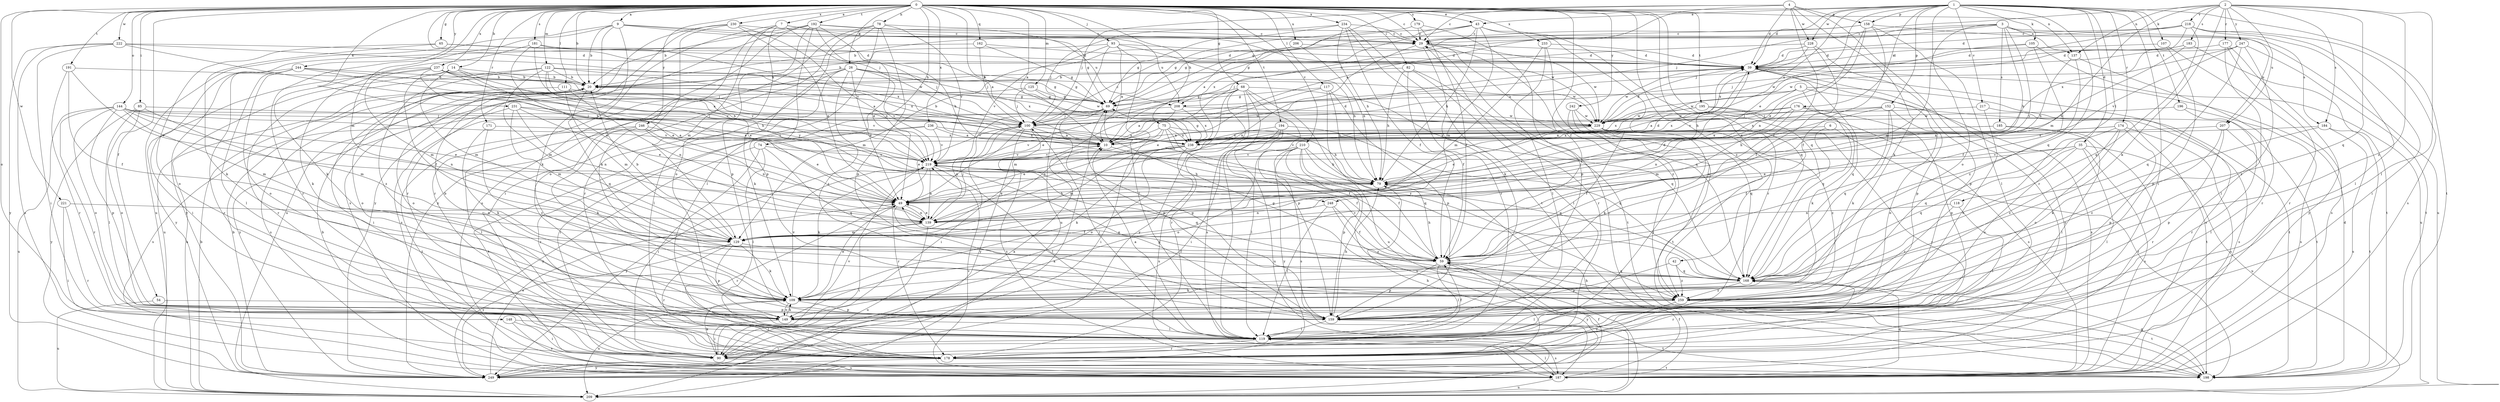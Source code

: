 strict digraph  {
0;
1;
2;
3;
4;
5;
6;
7;
9;
10;
14;
20;
26;
29;
35;
39;
42;
43;
49;
54;
59;
65;
68;
69;
74;
75;
78;
79;
82;
85;
90;
93;
100;
105;
107;
109;
111;
117;
118;
119;
122;
125;
129;
137;
139;
144;
148;
149;
152;
158;
159;
162;
168;
171;
174;
176;
177;
178;
179;
181;
183;
184;
185;
187;
191;
192;
194;
195;
196;
198;
206;
207;
208;
209;
210;
217;
218;
219;
221;
222;
228;
229;
230;
231;
233;
234;
236;
237;
238;
242;
244;
246;
247;
248;
249;
259;
0 -> 7  [label=a];
0 -> 9  [label=a];
0 -> 10  [label=a];
0 -> 14  [label=b];
0 -> 20  [label=b];
0 -> 26  [label=c];
0 -> 29  [label=c];
0 -> 42  [label=e];
0 -> 43  [label=e];
0 -> 54  [label=f];
0 -> 59  [label=f];
0 -> 65  [label=g];
0 -> 68  [label=g];
0 -> 74  [label=h];
0 -> 75  [label=h];
0 -> 78  [label=h];
0 -> 82  [label=i];
0 -> 85  [label=i];
0 -> 93  [label=j];
0 -> 100  [label=j];
0 -> 111  [label=l];
0 -> 117  [label=l];
0 -> 122  [label=m];
0 -> 125  [label=m];
0 -> 129  [label=m];
0 -> 137  [label=n];
0 -> 144  [label=o];
0 -> 148  [label=o];
0 -> 162  [label=q];
0 -> 168  [label=q];
0 -> 171  [label=r];
0 -> 179  [label=s];
0 -> 181  [label=s];
0 -> 191  [label=t];
0 -> 192  [label=t];
0 -> 194  [label=t];
0 -> 195  [label=t];
0 -> 206  [label=u];
0 -> 210  [label=v];
0 -> 221  [label=w];
0 -> 222  [label=w];
0 -> 230  [label=x];
0 -> 231  [label=x];
0 -> 233  [label=x];
0 -> 234  [label=x];
0 -> 236  [label=x];
0 -> 237  [label=x];
0 -> 238  [label=x];
0 -> 242  [label=y];
0 -> 244  [label=y];
0 -> 246  [label=y];
0 -> 259  [label=z];
1 -> 29  [label=c];
1 -> 35  [label=d];
1 -> 39  [label=d];
1 -> 43  [label=e];
1 -> 49  [label=e];
1 -> 90  [label=i];
1 -> 105  [label=k];
1 -> 107  [label=k];
1 -> 118  [label=l];
1 -> 149  [label=o];
1 -> 152  [label=p];
1 -> 158  [label=p];
1 -> 168  [label=q];
1 -> 174  [label=r];
1 -> 176  [label=r];
1 -> 196  [label=t];
1 -> 198  [label=t];
1 -> 217  [label=v];
1 -> 228  [label=w];
1 -> 238  [label=x];
2 -> 100  [label=j];
2 -> 109  [label=k];
2 -> 119  [label=l];
2 -> 129  [label=m];
2 -> 137  [label=n];
2 -> 168  [label=q];
2 -> 177  [label=r];
2 -> 183  [label=s];
2 -> 184  [label=s];
2 -> 207  [label=u];
2 -> 218  [label=v];
2 -> 247  [label=y];
2 -> 259  [label=z];
3 -> 29  [label=c];
3 -> 69  [label=g];
3 -> 79  [label=h];
3 -> 129  [label=m];
3 -> 137  [label=n];
3 -> 184  [label=s];
3 -> 185  [label=s];
3 -> 207  [label=u];
3 -> 208  [label=u];
3 -> 248  [label=y];
4 -> 10  [label=a];
4 -> 39  [label=d];
4 -> 59  [label=f];
4 -> 69  [label=g];
4 -> 100  [label=j];
4 -> 109  [label=k];
4 -> 158  [label=p];
4 -> 178  [label=r];
4 -> 228  [label=w];
5 -> 168  [label=q];
5 -> 187  [label=s];
5 -> 198  [label=t];
5 -> 208  [label=u];
5 -> 219  [label=v];
5 -> 229  [label=w];
6 -> 59  [label=f];
6 -> 198  [label=t];
6 -> 238  [label=x];
7 -> 29  [label=c];
7 -> 79  [label=h];
7 -> 129  [label=m];
7 -> 149  [label=o];
7 -> 159  [label=p];
7 -> 178  [label=r];
7 -> 208  [label=u];
9 -> 20  [label=b];
9 -> 29  [label=c];
9 -> 109  [label=k];
9 -> 178  [label=r];
9 -> 187  [label=s];
9 -> 208  [label=u];
9 -> 209  [label=u];
9 -> 229  [label=w];
10 -> 39  [label=d];
10 -> 59  [label=f];
10 -> 219  [label=v];
14 -> 20  [label=b];
14 -> 49  [label=e];
14 -> 59  [label=f];
14 -> 129  [label=m];
14 -> 209  [label=u];
14 -> 248  [label=y];
20 -> 69  [label=g];
20 -> 90  [label=i];
20 -> 149  [label=o];
20 -> 168  [label=q];
20 -> 187  [label=s];
20 -> 209  [label=u];
26 -> 20  [label=b];
26 -> 49  [label=e];
26 -> 69  [label=g];
26 -> 109  [label=k];
26 -> 119  [label=l];
26 -> 187  [label=s];
26 -> 219  [label=v];
26 -> 229  [label=w];
26 -> 238  [label=x];
26 -> 259  [label=z];
29 -> 39  [label=d];
29 -> 109  [label=k];
29 -> 139  [label=n];
29 -> 168  [label=q];
29 -> 178  [label=r];
29 -> 229  [label=w];
29 -> 259  [label=z];
35 -> 49  [label=e];
35 -> 119  [label=l];
35 -> 149  [label=o];
35 -> 168  [label=q];
35 -> 187  [label=s];
35 -> 209  [label=u];
35 -> 219  [label=v];
39 -> 20  [label=b];
39 -> 79  [label=h];
39 -> 159  [label=p];
39 -> 168  [label=q];
39 -> 187  [label=s];
39 -> 229  [label=w];
39 -> 249  [label=y];
42 -> 159  [label=p];
42 -> 168  [label=q];
42 -> 259  [label=z];
43 -> 10  [label=a];
43 -> 29  [label=c];
43 -> 69  [label=g];
43 -> 79  [label=h];
43 -> 129  [label=m];
43 -> 168  [label=q];
43 -> 178  [label=r];
43 -> 238  [label=x];
49 -> 59  [label=f];
49 -> 79  [label=h];
49 -> 139  [label=n];
49 -> 178  [label=r];
54 -> 159  [label=p];
54 -> 209  [label=u];
59 -> 49  [label=e];
59 -> 79  [label=h];
59 -> 119  [label=l];
59 -> 159  [label=p];
59 -> 168  [label=q];
59 -> 219  [label=v];
59 -> 249  [label=y];
65 -> 39  [label=d];
65 -> 100  [label=j];
65 -> 109  [label=k];
65 -> 149  [label=o];
68 -> 49  [label=e];
68 -> 69  [label=g];
68 -> 119  [label=l];
68 -> 129  [label=m];
68 -> 159  [label=p];
68 -> 168  [label=q];
68 -> 178  [label=r];
68 -> 187  [label=s];
68 -> 249  [label=y];
68 -> 259  [label=z];
69 -> 100  [label=j];
69 -> 159  [label=p];
69 -> 219  [label=v];
74 -> 90  [label=i];
74 -> 119  [label=l];
74 -> 168  [label=q];
74 -> 219  [label=v];
74 -> 249  [label=y];
75 -> 59  [label=f];
75 -> 79  [label=h];
75 -> 90  [label=i];
75 -> 139  [label=n];
75 -> 168  [label=q];
75 -> 219  [label=v];
75 -> 238  [label=x];
78 -> 29  [label=c];
78 -> 90  [label=i];
78 -> 119  [label=l];
78 -> 159  [label=p];
78 -> 178  [label=r];
78 -> 219  [label=v];
78 -> 249  [label=y];
79 -> 39  [label=d];
79 -> 49  [label=e];
82 -> 20  [label=b];
82 -> 59  [label=f];
82 -> 79  [label=h];
82 -> 119  [label=l];
82 -> 198  [label=t];
85 -> 100  [label=j];
85 -> 119  [label=l];
85 -> 129  [label=m];
85 -> 149  [label=o];
85 -> 249  [label=y];
90 -> 10  [label=a];
90 -> 109  [label=k];
90 -> 187  [label=s];
90 -> 219  [label=v];
93 -> 10  [label=a];
93 -> 20  [label=b];
93 -> 39  [label=d];
93 -> 79  [label=h];
93 -> 119  [label=l];
93 -> 209  [label=u];
93 -> 219  [label=v];
100 -> 10  [label=a];
100 -> 20  [label=b];
100 -> 29  [label=c];
100 -> 49  [label=e];
100 -> 90  [label=i];
100 -> 139  [label=n];
100 -> 187  [label=s];
100 -> 238  [label=x];
100 -> 249  [label=y];
105 -> 39  [label=d];
105 -> 59  [label=f];
105 -> 209  [label=u];
105 -> 229  [label=w];
107 -> 39  [label=d];
107 -> 159  [label=p];
107 -> 187  [label=s];
109 -> 20  [label=b];
109 -> 49  [label=e];
109 -> 149  [label=o];
109 -> 159  [label=p];
109 -> 209  [label=u];
109 -> 219  [label=v];
111 -> 69  [label=g];
111 -> 129  [label=m];
111 -> 139  [label=n];
111 -> 149  [label=o];
111 -> 219  [label=v];
111 -> 238  [label=x];
117 -> 49  [label=e];
117 -> 69  [label=g];
117 -> 79  [label=h];
117 -> 159  [label=p];
117 -> 209  [label=u];
118 -> 119  [label=l];
118 -> 139  [label=n];
118 -> 259  [label=z];
119 -> 10  [label=a];
119 -> 59  [label=f];
119 -> 90  [label=i];
119 -> 100  [label=j];
119 -> 178  [label=r];
119 -> 187  [label=s];
122 -> 10  [label=a];
122 -> 20  [label=b];
122 -> 49  [label=e];
122 -> 129  [label=m];
122 -> 178  [label=r];
122 -> 219  [label=v];
122 -> 238  [label=x];
122 -> 259  [label=z];
125 -> 69  [label=g];
125 -> 100  [label=j];
125 -> 229  [label=w];
125 -> 249  [label=y];
129 -> 20  [label=b];
129 -> 59  [label=f];
129 -> 109  [label=k];
129 -> 159  [label=p];
129 -> 178  [label=r];
129 -> 249  [label=y];
137 -> 79  [label=h];
137 -> 178  [label=r];
137 -> 259  [label=z];
139 -> 39  [label=d];
139 -> 49  [label=e];
139 -> 90  [label=i];
139 -> 100  [label=j];
139 -> 129  [label=m];
139 -> 209  [label=u];
144 -> 49  [label=e];
144 -> 100  [label=j];
144 -> 129  [label=m];
144 -> 139  [label=n];
144 -> 149  [label=o];
144 -> 159  [label=p];
144 -> 178  [label=r];
144 -> 209  [label=u];
144 -> 219  [label=v];
144 -> 229  [label=w];
148 -> 90  [label=i];
148 -> 119  [label=l];
148 -> 187  [label=s];
149 -> 90  [label=i];
149 -> 109  [label=k];
149 -> 119  [label=l];
152 -> 79  [label=h];
152 -> 100  [label=j];
152 -> 109  [label=k];
152 -> 149  [label=o];
152 -> 168  [label=q];
152 -> 198  [label=t];
152 -> 238  [label=x];
158 -> 20  [label=b];
158 -> 29  [label=c];
158 -> 49  [label=e];
158 -> 59  [label=f];
158 -> 119  [label=l];
158 -> 139  [label=n];
158 -> 209  [label=u];
159 -> 69  [label=g];
159 -> 79  [label=h];
159 -> 119  [label=l];
159 -> 198  [label=t];
162 -> 39  [label=d];
162 -> 69  [label=g];
162 -> 100  [label=j];
162 -> 249  [label=y];
168 -> 109  [label=k];
168 -> 178  [label=r];
168 -> 259  [label=z];
171 -> 109  [label=k];
171 -> 238  [label=x];
171 -> 259  [label=z];
174 -> 10  [label=a];
174 -> 149  [label=o];
174 -> 159  [label=p];
174 -> 168  [label=q];
174 -> 187  [label=s];
174 -> 219  [label=v];
174 -> 259  [label=z];
176 -> 10  [label=a];
176 -> 109  [label=k];
176 -> 129  [label=m];
176 -> 139  [label=n];
176 -> 159  [label=p];
176 -> 229  [label=w];
176 -> 238  [label=x];
177 -> 39  [label=d];
177 -> 119  [label=l];
177 -> 178  [label=r];
177 -> 249  [label=y];
178 -> 198  [label=t];
178 -> 249  [label=y];
179 -> 29  [label=c];
179 -> 59  [label=f];
179 -> 69  [label=g];
179 -> 159  [label=p];
181 -> 39  [label=d];
181 -> 79  [label=h];
181 -> 109  [label=k];
181 -> 139  [label=n];
181 -> 238  [label=x];
183 -> 39  [label=d];
183 -> 79  [label=h];
183 -> 100  [label=j];
183 -> 198  [label=t];
184 -> 10  [label=a];
184 -> 109  [label=k];
184 -> 187  [label=s];
184 -> 198  [label=t];
185 -> 10  [label=a];
185 -> 119  [label=l];
185 -> 178  [label=r];
185 -> 238  [label=x];
187 -> 59  [label=f];
187 -> 79  [label=h];
187 -> 119  [label=l];
187 -> 168  [label=q];
187 -> 209  [label=u];
187 -> 219  [label=v];
191 -> 20  [label=b];
191 -> 49  [label=e];
191 -> 59  [label=f];
191 -> 178  [label=r];
192 -> 10  [label=a];
192 -> 20  [label=b];
192 -> 29  [label=c];
192 -> 49  [label=e];
192 -> 69  [label=g];
192 -> 149  [label=o];
192 -> 159  [label=p];
192 -> 187  [label=s];
192 -> 249  [label=y];
194 -> 90  [label=i];
194 -> 119  [label=l];
194 -> 168  [label=q];
194 -> 209  [label=u];
194 -> 238  [label=x];
195 -> 187  [label=s];
195 -> 198  [label=t];
195 -> 229  [label=w];
195 -> 238  [label=x];
196 -> 178  [label=r];
196 -> 187  [label=s];
196 -> 229  [label=w];
198 -> 20  [label=b];
198 -> 29  [label=c];
198 -> 39  [label=d];
198 -> 168  [label=q];
206 -> 39  [label=d];
206 -> 79  [label=h];
206 -> 129  [label=m];
207 -> 119  [label=l];
207 -> 159  [label=p];
207 -> 238  [label=x];
207 -> 259  [label=z];
208 -> 10  [label=a];
208 -> 90  [label=i];
208 -> 229  [label=w];
208 -> 238  [label=x];
209 -> 20  [label=b];
210 -> 59  [label=f];
210 -> 79  [label=h];
210 -> 149  [label=o];
210 -> 159  [label=p];
210 -> 168  [label=q];
210 -> 187  [label=s];
210 -> 209  [label=u];
210 -> 219  [label=v];
210 -> 249  [label=y];
217 -> 100  [label=j];
217 -> 149  [label=o];
217 -> 187  [label=s];
218 -> 29  [label=c];
218 -> 39  [label=d];
218 -> 90  [label=i];
218 -> 100  [label=j];
218 -> 119  [label=l];
218 -> 168  [label=q];
218 -> 187  [label=s];
218 -> 238  [label=x];
219 -> 79  [label=h];
219 -> 109  [label=k];
219 -> 119  [label=l];
219 -> 139  [label=n];
219 -> 159  [label=p];
219 -> 168  [label=q];
219 -> 178  [label=r];
219 -> 249  [label=y];
221 -> 90  [label=i];
221 -> 139  [label=n];
221 -> 178  [label=r];
222 -> 39  [label=d];
222 -> 79  [label=h];
222 -> 90  [label=i];
222 -> 187  [label=s];
222 -> 229  [label=w];
222 -> 249  [label=y];
228 -> 39  [label=d];
228 -> 59  [label=f];
228 -> 100  [label=j];
228 -> 159  [label=p];
228 -> 238  [label=x];
229 -> 10  [label=a];
229 -> 39  [label=d];
229 -> 49  [label=e];
229 -> 59  [label=f];
229 -> 109  [label=k];
229 -> 178  [label=r];
229 -> 259  [label=z];
230 -> 29  [label=c];
230 -> 49  [label=e];
230 -> 109  [label=k];
230 -> 178  [label=r];
230 -> 209  [label=u];
230 -> 219  [label=v];
231 -> 49  [label=e];
231 -> 100  [label=j];
231 -> 129  [label=m];
231 -> 139  [label=n];
231 -> 187  [label=s];
231 -> 219  [label=v];
233 -> 39  [label=d];
233 -> 119  [label=l];
233 -> 129  [label=m];
233 -> 259  [label=z];
234 -> 29  [label=c];
234 -> 59  [label=f];
234 -> 69  [label=g];
234 -> 79  [label=h];
234 -> 100  [label=j];
234 -> 178  [label=r];
234 -> 198  [label=t];
236 -> 10  [label=a];
236 -> 178  [label=r];
236 -> 198  [label=t];
236 -> 219  [label=v];
236 -> 238  [label=x];
237 -> 20  [label=b];
237 -> 49  [label=e];
237 -> 69  [label=g];
237 -> 79  [label=h];
237 -> 100  [label=j];
237 -> 109  [label=k];
237 -> 129  [label=m];
237 -> 249  [label=y];
238 -> 49  [label=e];
238 -> 69  [label=g];
238 -> 109  [label=k];
238 -> 129  [label=m];
238 -> 149  [label=o];
238 -> 187  [label=s];
238 -> 219  [label=v];
242 -> 90  [label=i];
242 -> 168  [label=q];
242 -> 198  [label=t];
242 -> 229  [label=w];
244 -> 10  [label=a];
244 -> 20  [label=b];
244 -> 90  [label=i];
244 -> 119  [label=l];
244 -> 149  [label=o];
244 -> 178  [label=r];
244 -> 219  [label=v];
246 -> 10  [label=a];
246 -> 49  [label=e];
246 -> 109  [label=k];
246 -> 119  [label=l];
246 -> 139  [label=n];
246 -> 198  [label=t];
247 -> 39  [label=d];
247 -> 168  [label=q];
247 -> 198  [label=t];
247 -> 219  [label=v];
247 -> 229  [label=w];
247 -> 259  [label=z];
248 -> 59  [label=f];
248 -> 119  [label=l];
248 -> 139  [label=n];
248 -> 259  [label=z];
249 -> 10  [label=a];
249 -> 20  [label=b];
249 -> 49  [label=e];
249 -> 59  [label=f];
249 -> 79  [label=h];
259 -> 69  [label=g];
259 -> 119  [label=l];
259 -> 178  [label=r];
259 -> 198  [label=t];
}
